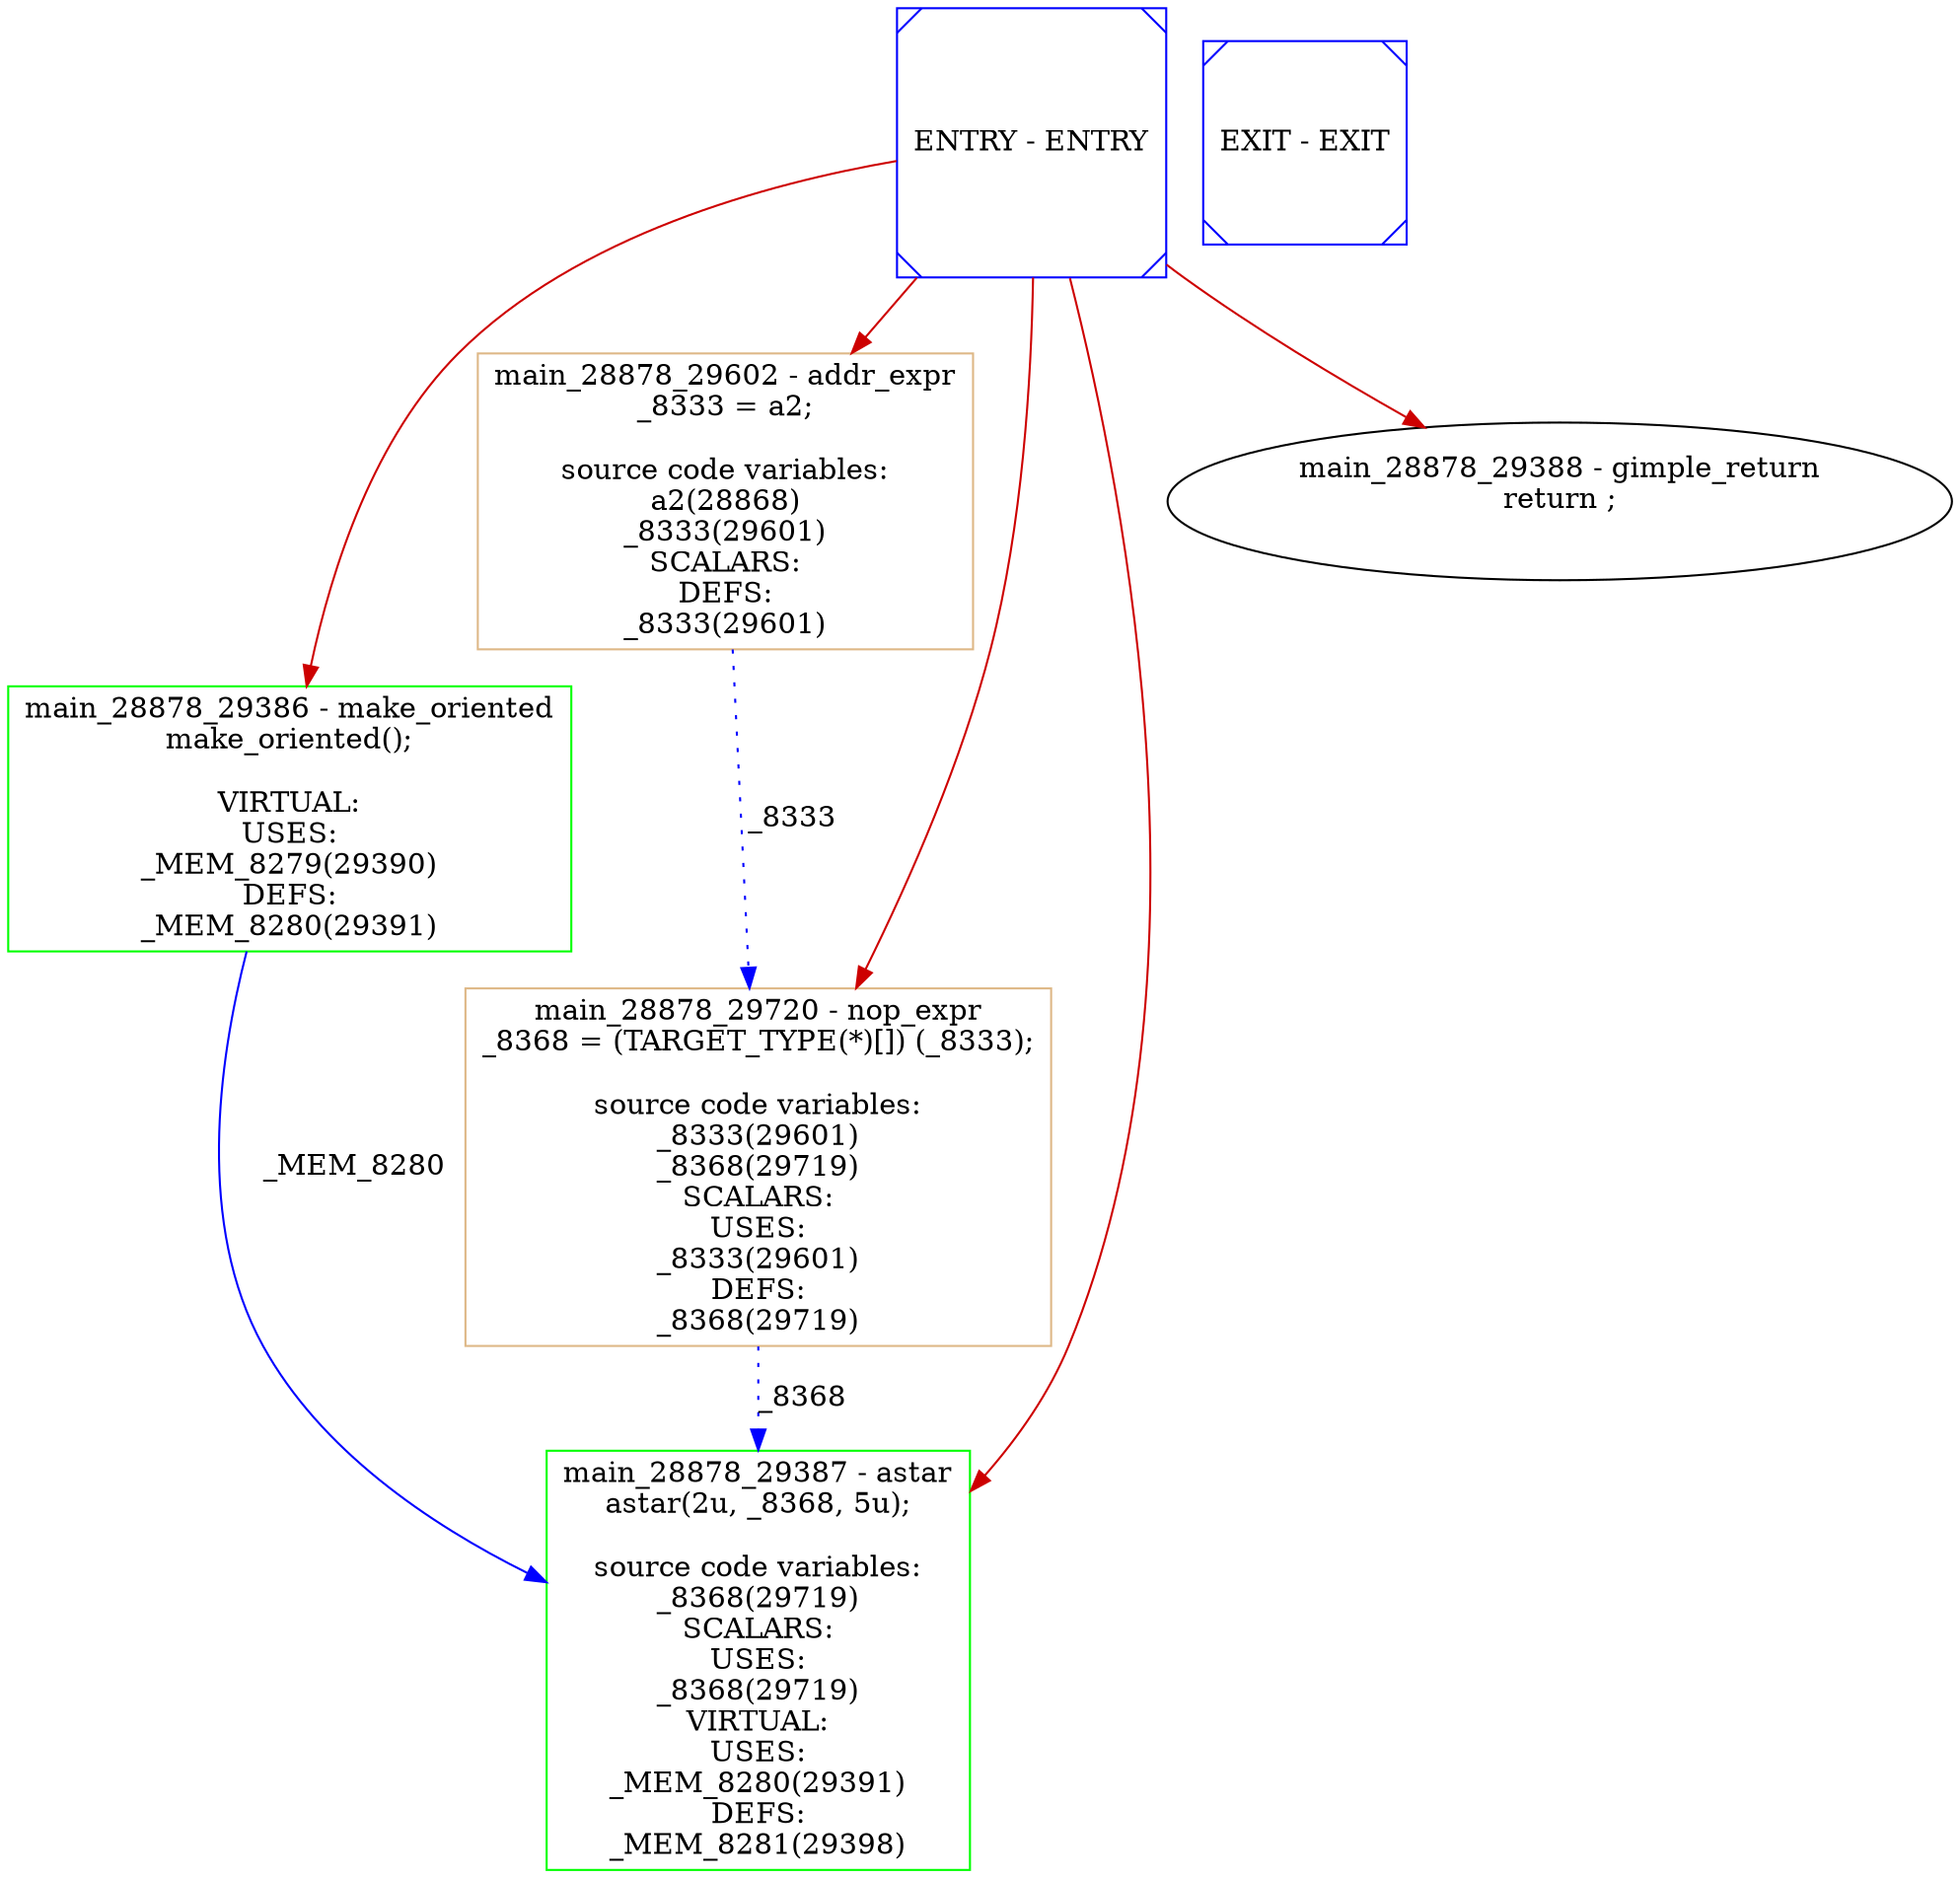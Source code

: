 digraph G {
0[color=blue,shape=Msquare,label="ENTRY - ENTRY"];
1[color=blue,shape=Msquare,label="EXIT - EXIT"];
2[color=green,shape=box,label="main_28878_29386 - make_oriented\nmake_oriented();\n\nVIRTUAL:\nUSES:\n_MEM_8279(29390)\nDEFS:\n_MEM_8280(29391)\n"];
3[color=burlywood,shape=box,label="main_28878_29602 - addr_expr\n_8333 = a2;\n\nsource code variables:\na2(28868)\n_8333(29601)\nSCALARS:\nDEFS:\n_8333(29601)\n"];
4[color=burlywood,shape=box,label="main_28878_29720 - nop_expr\n_8368 = (TARGET_TYPE(*)[]) (_8333);\n\nsource code variables:\n_8333(29601)\n_8368(29719)\nSCALARS:\nUSES:\n_8333(29601)\nDEFS:\n_8368(29719)\n"];
5[color=green,shape=box,label="main_28878_29387 - astar\nastar(2u, _8368, 5u);\n\nsource code variables:\n_8368(29719)\nSCALARS:\nUSES:\n_8368(29719)\nVIRTUAL:\nUSES:\n_MEM_8280(29391)\nDEFS:\n_MEM_8281(29398)\n"];
6[label="main_28878_29388 - gimple_return\nreturn ;\n\n"];
0->2 [color=red3,label=""];
3->4 [color=blue, style=dotted,label="_8333"];
4->5 [color=blue, style=dotted,label="_8368"];
0->3 [color=red3,label=""];
0->4 [color=red3,label=""];
0->5 [color=red3,label=""];
0->6 [color=red3,label=""];
2->5 [color=blue,label="_MEM_8280"];
}
